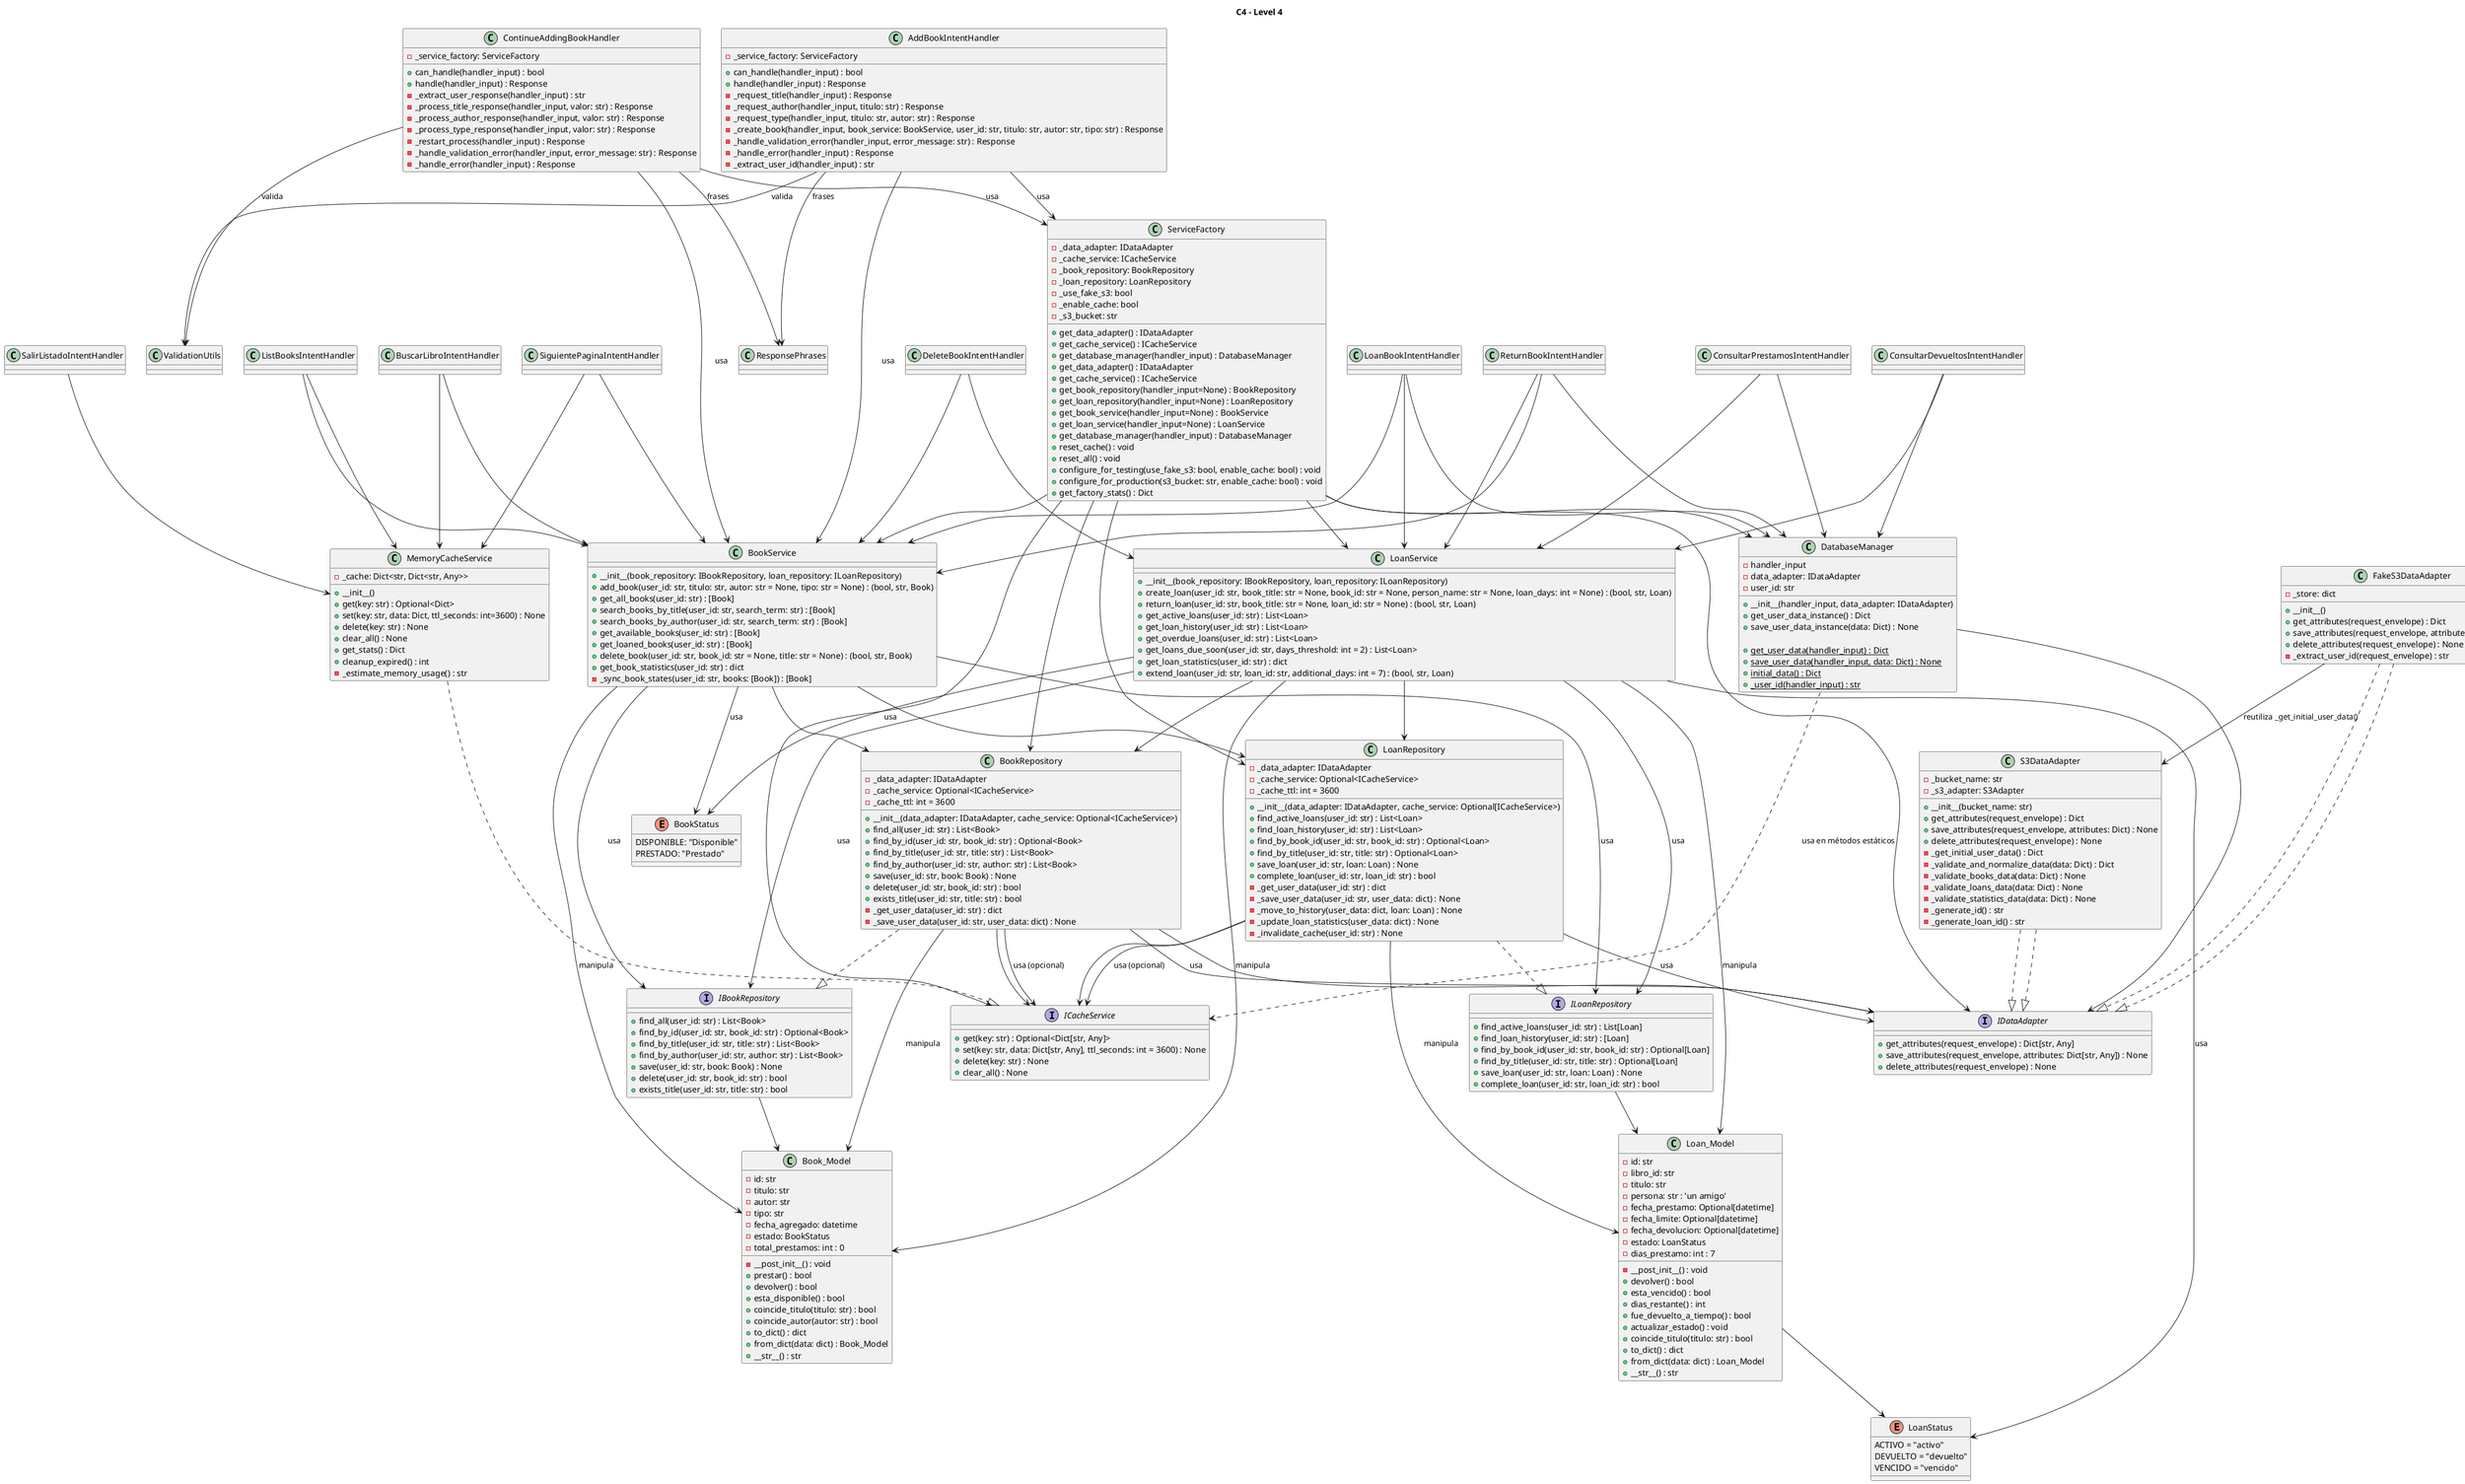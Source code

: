 @startuml 
title C4 - Level 4

enum BookStatus {
    DISPONIBLE: "Disponible"
    PRESTADO: "Prestado"
}
class Book_Model {
    - id: str
    - titulo: str
    - autor: str 
    - tipo: str 
    - fecha_agregado: datetime
    - estado: BookStatus
    - total_prestamos: int : 0

    - __post_init__() : void
    + prestar() : bool
    + devolver() : bool
    + esta_disponible() : bool
    + coincide_titulo(titulo: str) : bool
    + coincide_autor(autor: str) : bool
    + to_dict() : dict
    + from_dict(data: dict) : Book_Model
    + __str__() : str
}

enum LoanStatus {
    ACTIVO = "activo"
    DEVUELTO = "devuelto"
    VENCIDO = "vencido"
}

class Loan_Model {
    - id: str
    - libro_id: str
    - titulo: str
    - persona: str : 'un amigo'
    - fecha_prestamo: Optional[datetime] 
    - fecha_limite: Optional[datetime] 
    - fecha_devolucion: Optional[datetime]
    - estado: LoanStatus
    - dias_prestamo: int : 7

    - __post_init__() : void
    + devolver() : bool
    + esta_vencido() : bool
    + dias_restante() : int
    + fue_devuelto_a_tiempo() : bool
    + actualizar_estado() : void
    + coincide_titulo(titulo: str) : bool
    + to_dict() : dict
    + from_dict(data: dict) : Loan_Model
    + __str__() : str
}
'=====================================================================================
' ==== Interfaces ====
interface IDataAdapter {
  + get_attributes(request_envelope) : Dict[str, Any]
  + save_attributes(request_envelope, attributes: Dict[str, Any]) : None
  + delete_attributes(request_envelope) : None
}

interface IBookRepository {
  + find_all(user_id: str) : List<Book>
  + find_by_id(user_id: str, book_id: str) : Optional<Book>
  + find_by_title(user_id: str, title: str) : List<Book>
  + find_by_author(user_id: str, author: str) : List<Book>
  + save(user_id: str, book: Book) : None
  + delete(user_id: str, book_id: str) : bool
  + exists_title(user_id: str, title: str) : bool
}

interface ILoanRepository {
  + find_active_loans(user_id: str) : List[Loan]
  + find_loan_history(user_id: str) : [Loan]
  + find_by_book_id(user_id: str, book_id: str) : Optional[Loan]
  + find_by_title(user_id: str, title: str) : Optional[Loan]
  + save_loan(user_id: str, loan: Loan) : None
  + complete_loan(user_id: str, loan_id: str) : bool
}

interface ICacheService {
  + get(key: str) : Optional<Dict[str, Any]>
  + set(key: str, data: Dict[str, Any], ttl_seconds: int = 3600) : None
  + delete(key: str) : None
  + clear_all() : None
}

' ==== Relaciones  ====
IBookRepository --> Book_Model
ILoanRepository --> Loan_Model


'===================================== Servicios  ========================================
' ==== Clase BookService ====
class BookService {
  + __init__(book_repository: IBookRepository, loan_repository: ILoanRepository)
  + add_book(user_id: str, titulo: str, autor: str = None, tipo: str = None) : (bool, str, Book)
  + get_all_books(user_id: str) : [Book]
  + search_books_by_title(user_id: str, search_term: str) : [Book]
  + search_books_by_author(user_id: str, search_term: str) : [Book]
  + get_available_books(user_id: str) : [Book]
  + get_loaned_books(user_id: str) : [Book]
  + delete_book(user_id: str, book_id: str = None, title: str = None) : (bool, str, Book)
  + get_book_statistics(user_id: str) : dict
  - _sync_book_states(user_id: str, books: [Book]) : [Book]
}
' ==== Relaciones BookService ====
BookService --> IBookRepository : usa
BookService --> ILoanRepository : usa
BookService --> Book_Model : manipula
BookService --> BookStatus : usa

' ==== Clase LoanService ====
class LoanService {
  + __init__(book_repository: IBookRepository, loan_repository: ILoanRepository)
  + create_loan(user_id: str, book_title: str = None, book_id: str = None, person_name: str = None, loan_days: int = None) : (bool, str, Loan)
  + return_loan(user_id: str, book_title: str = None, loan_id: str = None) : (bool, str, Loan)
  + get_active_loans(user_id: str) : List<Loan>
  + get_loan_history(user_id: str) : List<Loan>
  + get_overdue_loans(user_id: str) : List<Loan>
  + get_loans_due_soon(user_id: str, days_threshold: int = 2) : List<Loan>
  + get_loan_statistics(user_id: str) : dict
  + extend_loan(user_id: str, loan_id: str, additional_days: int = 7) : (bool, str, Loan)
}
' ==== Relaciones LoanService ====
LoanService --> IBookRepository : usa
LoanService --> ILoanRepository : usa
LoanService --> Book_Model : manipula
LoanService --> BookStatus : usa
LoanService --> Loan_Model : manipula
LoanService --> LoanStatus : usa

'======================================================================================
'================== Repositorios ======================================================
' ==== Repositorio BookRepository ====
class BookRepository {
  - _data_adapter: IDataAdapter
  - _cache_service: Optional<ICacheService>
  - _cache_ttl: int = 3600

  + __init__(data_adapter: IDataAdapter, cache_service: Optional<ICacheService>)
  + find_all(user_id: str) : List<Book>
  + find_by_id(user_id: str, book_id: str) : Optional<Book>
  + find_by_title(user_id: str, title: str) : List<Book>
  + find_by_author(user_id: str, author: str) : List<Book>
  + save(user_id: str, book: Book) : None
  + delete(user_id: str, book_id: str) : bool
  + exists_title(user_id: str, title: str) : bool
  - _get_user_data(user_id: str) : dict
  - _save_user_data(user_id: str, user_data: dict) : None
}
' ==== Relaciones BookRepository ====
BookRepository ..|> IBookRepository
BookRepository --> IDataAdapter : usa
BookRepository --> ICacheService : usa (opcional)
BookRepository --> Book_Model : manipula

' ==== Repositorio LoanRepository ====
class LoanRepository {
  - _data_adapter: IDataAdapter
  - _cache_service: Optional<ICacheService>
  - _cache_ttl: int = 3600

  + __init__(data_adapter: IDataAdapter, cache_service: Optional[ICacheService>)
  + find_active_loans(user_id: str) : List<Loan>
  + find_loan_history(user_id: str) : List<Loan>
  + find_by_book_id(user_id: str, book_id: str) : Optional<Loan>
  + find_by_title(user_id: str, title: str) : Optional<Loan>
  + save_loan(user_id: str, loan: Loan) : None
  + complete_loan(user_id: str, loan_id: str) : bool
  - _get_user_data(user_id: str) : dict
  - _save_user_data(user_id: str, user_data: dict) : None
  - _move_to_history(user_data: dict, loan: Loan) : None
  - _update_loan_statistics(user_data: dict) : None
  - _invalidate_cache(user_id: str) : None
}
' ==== Relaciones ====
LoanRepository ..|> ILoanRepository
LoanRepository --> IDataAdapter : usa
LoanRepository --> ICacheService : usa (opcional)
LoanRepository --> Loan_Model : manipula
Loan_Model --> LoanStatus
'======================================================================================
' ======================== S3DataAdapter y FakeS3DataAdapter ==========================
class S3DataAdapter {
  - _bucket_name: str
  - _s3_adapter: S3Adapter
  + __init__(bucket_name: str)
  + get_attributes(request_envelope) : Dict
  + save_attributes(request_envelope, attributes: Dict) : None
  + delete_attributes(request_envelope) : None
  - _get_initial_user_data() : Dict
  - _validate_and_normalize_data(data: Dict) : Dict
  - _validate_books_data(data: Dict) : None
  - _validate_loans_data(data: Dict) : None
  - _validate_statistics_data(data: Dict) : None
  - _generate_id() : str
  - _generate_loan_id() : str
}

' ==== Adaptador fake ====
class FakeS3DataAdapter {
  - _store: dict
  + __init__()
  + get_attributes(request_envelope) : Dict
  + save_attributes(request_envelope, attributes: Dict) : None
  + delete_attributes(request_envelope) : None
  - _extract_user_id(request_envelope) : str
}
' ==== Relaciones ====
S3DataAdapter ..|> IDataAdapter
FakeS3DataAdapter ..|> IDataAdapter
FakeS3DataAdapter --> S3DataAdapter : reutiliza _get_initial_user_data()

' CACHE SERVICE
class MemoryCacheService {
  - _cache: Dict<str, Dict<str, Any>>
  + __init__()
  + get(key: str) : Optional<Dict>
  + set(key: str, data: Dict, ttl_seconds: int=3600) : None
  + delete(key: str) : None
  + clear_all() : None
  + get_stats() : Dict
  + cleanup_expired() : int
  - _estimate_memory_usage() : str
}

'======================================================================================
' ================================ DATABASE MANAGER  ===================================
class DatabaseManager {
  - handler_input
  - data_adapter: IDataAdapter
  - user_id: str
  
  + __init__(handler_input, data_adapter: IDataAdapter)
  + get_user_data_instance() : Dict
  + save_user_data_instance(data: Dict) : None
  
  + {static} get_user_data(handler_input) : Dict
  + {static} save_user_data(handler_input, data: Dict) : None
  + {static} initial_data() : Dict
  + {static} _user_id(handler_input) : str
}

class ServiceFactory {
  + get_data_adapter() : IDataAdapter
  + get_cache_service() : ICacheService
  + get_database_manager(handler_input) : DatabaseManager
}

DatabaseManager --> IDataAdapter
DatabaseManager ..> ICacheService : "usa en métodos estáticos"



'======================================================================================
' ================================ SERVICE FACTORY  ===================================
class ServiceFactory {
  - _data_adapter: IDataAdapter
  - _cache_service: ICacheService
  - _book_repository: BookRepository
  - _loan_repository: LoanRepository
  - _use_fake_s3: bool
  - _enable_cache: bool
  - _s3_bucket: str

  + get_data_adapter() : IDataAdapter
  + get_cache_service() : ICacheService
  + get_book_repository(handler_input=None) : BookRepository
  + get_loan_repository(handler_input=None) : LoanRepository
  + get_book_service(handler_input=None) : BookService
  + get_loan_service(handler_input=None) : LoanService
  + get_database_manager(handler_input) : DatabaseManager
  + reset_cache() : void
  + reset_all() : void
  + configure_for_testing(use_fake_s3: bool, enable_cache: bool) : void
  + configure_for_production(s3_bucket: str, enable_cache: bool) : void
  + get_factory_stats() : Dict
}

' ==== Relaciones ====
ServiceFactory --> IDataAdapter
ServiceFactory --> ICacheService
ServiceFactory --> BookRepository
ServiceFactory --> LoanRepository
ServiceFactory --> BookService
ServiceFactory --> LoanService
ServiceFactory --> DatabaseManager

S3DataAdapter ..|> IDataAdapter
FakeS3DataAdapter ..|> IDataAdapter
MemoryCacheService ..|> ICacheService

BookRepository --> IDataAdapter
BookRepository --> ICacheService

LoanRepository --> ICacheService

BookService --> BookRepository
BookService --> LoanRepository
LoanService --> BookRepository
LoanService --> LoanRepository



'======================================================================================
' ================================ HANDLERS  ==========================================
' ==== Handlers ====
class AddBookIntentHandler {
  - _service_factory: ServiceFactory
  + can_handle(handler_input) : bool
  + handle(handler_input) : Response
  - _request_title(handler_input) : Response
  - _request_author(handler_input, titulo: str) : Response
  - _request_type(handler_input, titulo: str, autor: str) : Response
  - _create_book(handler_input, book_service: BookService, user_id: str, titulo: str, autor: str, tipo: str) : Response
  - _handle_validation_error(handler_input, error_message: str) : Response
  - _handle_error(handler_input) : Response
  - _extract_user_id(handler_input) : str
}

class ContinueAddingBookHandler {
  - _service_factory: ServiceFactory
  + can_handle(handler_input) : bool
  + handle(handler_input) : Response
  - _extract_user_response(handler_input) : str
  - _process_title_response(handler_input, valor: str) : Response
  - _process_author_response(handler_input, valor: str) : Response
  - _process_type_response(handler_input, valor: str) : Response
  - _restart_process(handler_input) : Response
  - _handle_validation_error(handler_input, error_message: str) : Response
  - _handle_error(handler_input) : Response
}

class ListBooksIntentHandler
class DeleteBookIntentHandler
class LoanBookIntentHandler
class ReturnBookIntentHandler
class ConsultarPrestamosIntentHandler
class ConsultarDevueltosIntentHandler
class BuscarLibroIntentHandler
class SiguientePaginaIntentHandler
class SalirListadoIntentHandler


' Handlers usan servicios
ListBooksIntentHandler --> BookService
ListBooksIntentHandler --> MemoryCacheService
DeleteBookIntentHandler --> BookService
DeleteBookIntentHandler --> LoanService
LoanBookIntentHandler --> BookService
LoanBookIntentHandler --> LoanService
LoanBookIntentHandler --> DatabaseManager
ReturnBookIntentHandler --> BookService
ReturnBookIntentHandler --> LoanService
ReturnBookIntentHandler --> DatabaseManager
ConsultarPrestamosIntentHandler --> LoanService
ConsultarPrestamosIntentHandler --> DatabaseManager
ConsultarDevueltosIntentHandler --> LoanService
ConsultarDevueltosIntentHandler --> DatabaseManager
BuscarLibroIntentHandler --> BookService
BuscarLibroIntentHandler --> MemoryCacheService
SiguientePaginaIntentHandler --> BookService
SiguientePaginaIntentHandler --> MemoryCacheService
SalirListadoIntentHandler --> MemoryCacheService


AddBookIntentHandler --> ServiceFactory : usa
ContinueAddingBookHandler --> ServiceFactory : usa
AddBookIntentHandler --> BookService : usa
ContinueAddingBookHandler --> BookService : usa

AddBookIntentHandler --> ValidationUtils : valida
ContinueAddingBookHandler --> ValidationUtils : valida
AddBookIntentHandler --> ResponsePhrases : frases
ContinueAddingBookHandler --> ResponsePhrases : frases


@enduml